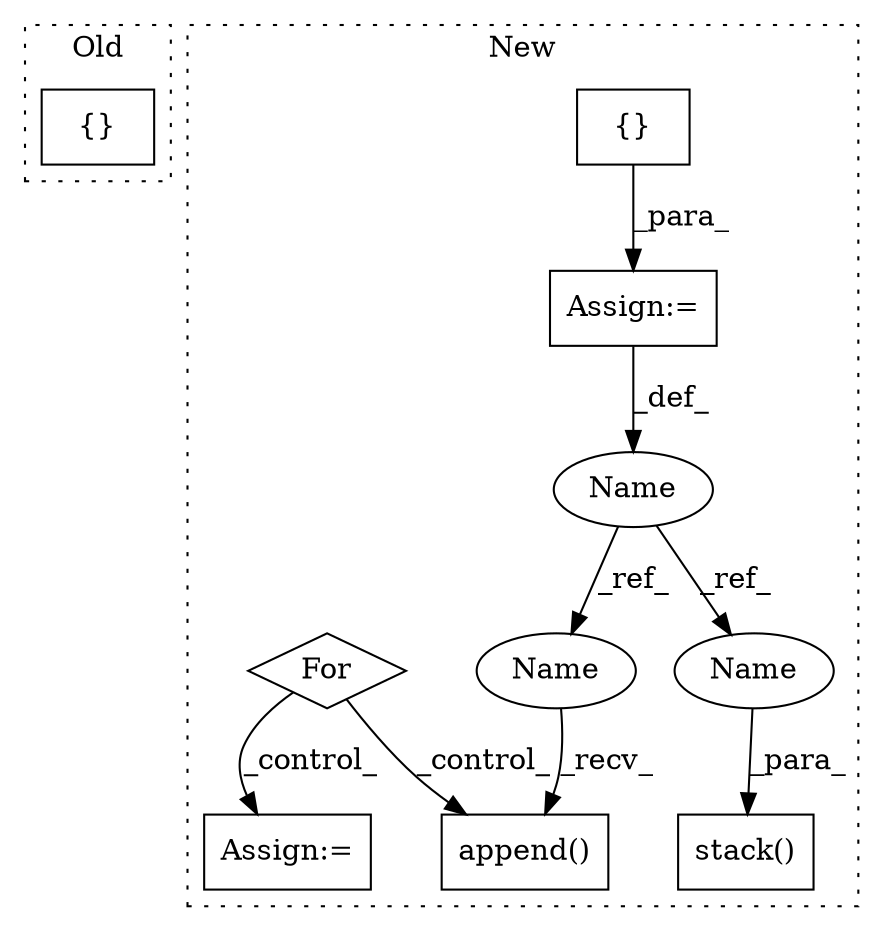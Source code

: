 digraph G {
subgraph cluster0 {
1 [label="{}" a="59" s="819,824" l="1,0" shape="box"];
label = "Old";
style="dotted";
}
subgraph cluster1 {
2 [label="stack()" a="75" s="2057,2072" l="9,1" shape="box"];
3 [label="{}" a="59" s="1832,1832" l="2,1" shape="box"];
4 [label="append()" a="75" s="1988,2037" l="14,1" shape="box"];
5 [label="Name" a="87" s="1823" l="6" shape="ellipse"];
6 [label="Assign:=" a="68" s="1829" l="3" shape="box"];
7 [label="For" a="107" s="1839,1870" l="4,10" shape="diamond"];
8 [label="Assign:=" a="68" s="1963" l="4" shape="box"];
9 [label="Name" a="87" s="2066" l="6" shape="ellipse"];
10 [label="Name" a="87" s="1988" l="6" shape="ellipse"];
label = "New";
style="dotted";
}
3 -> 6 [label="_para_"];
5 -> 10 [label="_ref_"];
5 -> 9 [label="_ref_"];
6 -> 5 [label="_def_"];
7 -> 8 [label="_control_"];
7 -> 4 [label="_control_"];
9 -> 2 [label="_para_"];
10 -> 4 [label="_recv_"];
}